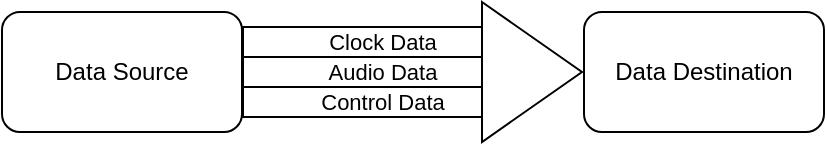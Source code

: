 <mxfile>
    <diagram id="ij8qY-KVjKQqPFQnjWOj" name="Page-1">
        <mxGraphModel dx="535" dy="211" grid="1" gridSize="10" guides="1" tooltips="1" connect="1" arrows="1" fold="1" page="1" pageScale="1" pageWidth="827" pageHeight="1169" math="0" shadow="0">
            <root>
                <mxCell id="0"/>
                <mxCell id="1" parent="0"/>
                <mxCell id="2" value="Data Source" style="rounded=1;whiteSpace=wrap;html=1;" vertex="1" parent="1">
                    <mxGeometry x="80" y="120" width="120" height="60" as="geometry"/>
                </mxCell>
                <mxCell id="3" value="Data Destination" style="rounded=1;whiteSpace=wrap;html=1;" vertex="1" parent="1">
                    <mxGeometry x="371" y="120" width="120" height="60" as="geometry"/>
                </mxCell>
                <mxCell id="11" value="Clock Data" style="shape=flexArrow;endArrow=classic;html=1;exitX=1;exitY=0.25;exitDx=0;exitDy=0;labelBackgroundColor=none;width=15;" edge="1" parent="1" source="2">
                    <mxGeometry width="50" height="50" relative="1" as="geometry">
                        <mxPoint x="240" y="170" as="sourcePoint"/>
                        <mxPoint x="340" y="135" as="targetPoint"/>
                    </mxGeometry>
                </mxCell>
                <mxCell id="12" value="Audio Data" style="shape=flexArrow;endArrow=classic;html=1;exitX=1;exitY=0.5;exitDx=0;exitDy=0;labelBackgroundColor=none;width=15;" edge="1" parent="1" source="2">
                    <mxGeometry width="50" height="50" relative="1" as="geometry">
                        <mxPoint x="210.0" y="145" as="sourcePoint"/>
                        <mxPoint x="340" y="150" as="targetPoint"/>
                    </mxGeometry>
                </mxCell>
                <mxCell id="13" value="Control Data" style="shape=flexArrow;endArrow=classic;html=1;exitX=1;exitY=0.75;exitDx=0;exitDy=0;labelBackgroundColor=none;width=15;" edge="1" parent="1" source="2">
                    <mxGeometry width="50" height="50" relative="1" as="geometry">
                        <mxPoint x="210.0" y="170" as="sourcePoint"/>
                        <mxPoint x="340" y="165" as="targetPoint"/>
                    </mxGeometry>
                </mxCell>
                <mxCell id="16" value="" style="triangle;whiteSpace=wrap;html=1;strokeColor=default;" vertex="1" parent="1">
                    <mxGeometry x="320" y="115" width="50" height="70" as="geometry"/>
                </mxCell>
            </root>
        </mxGraphModel>
    </diagram>
</mxfile>
